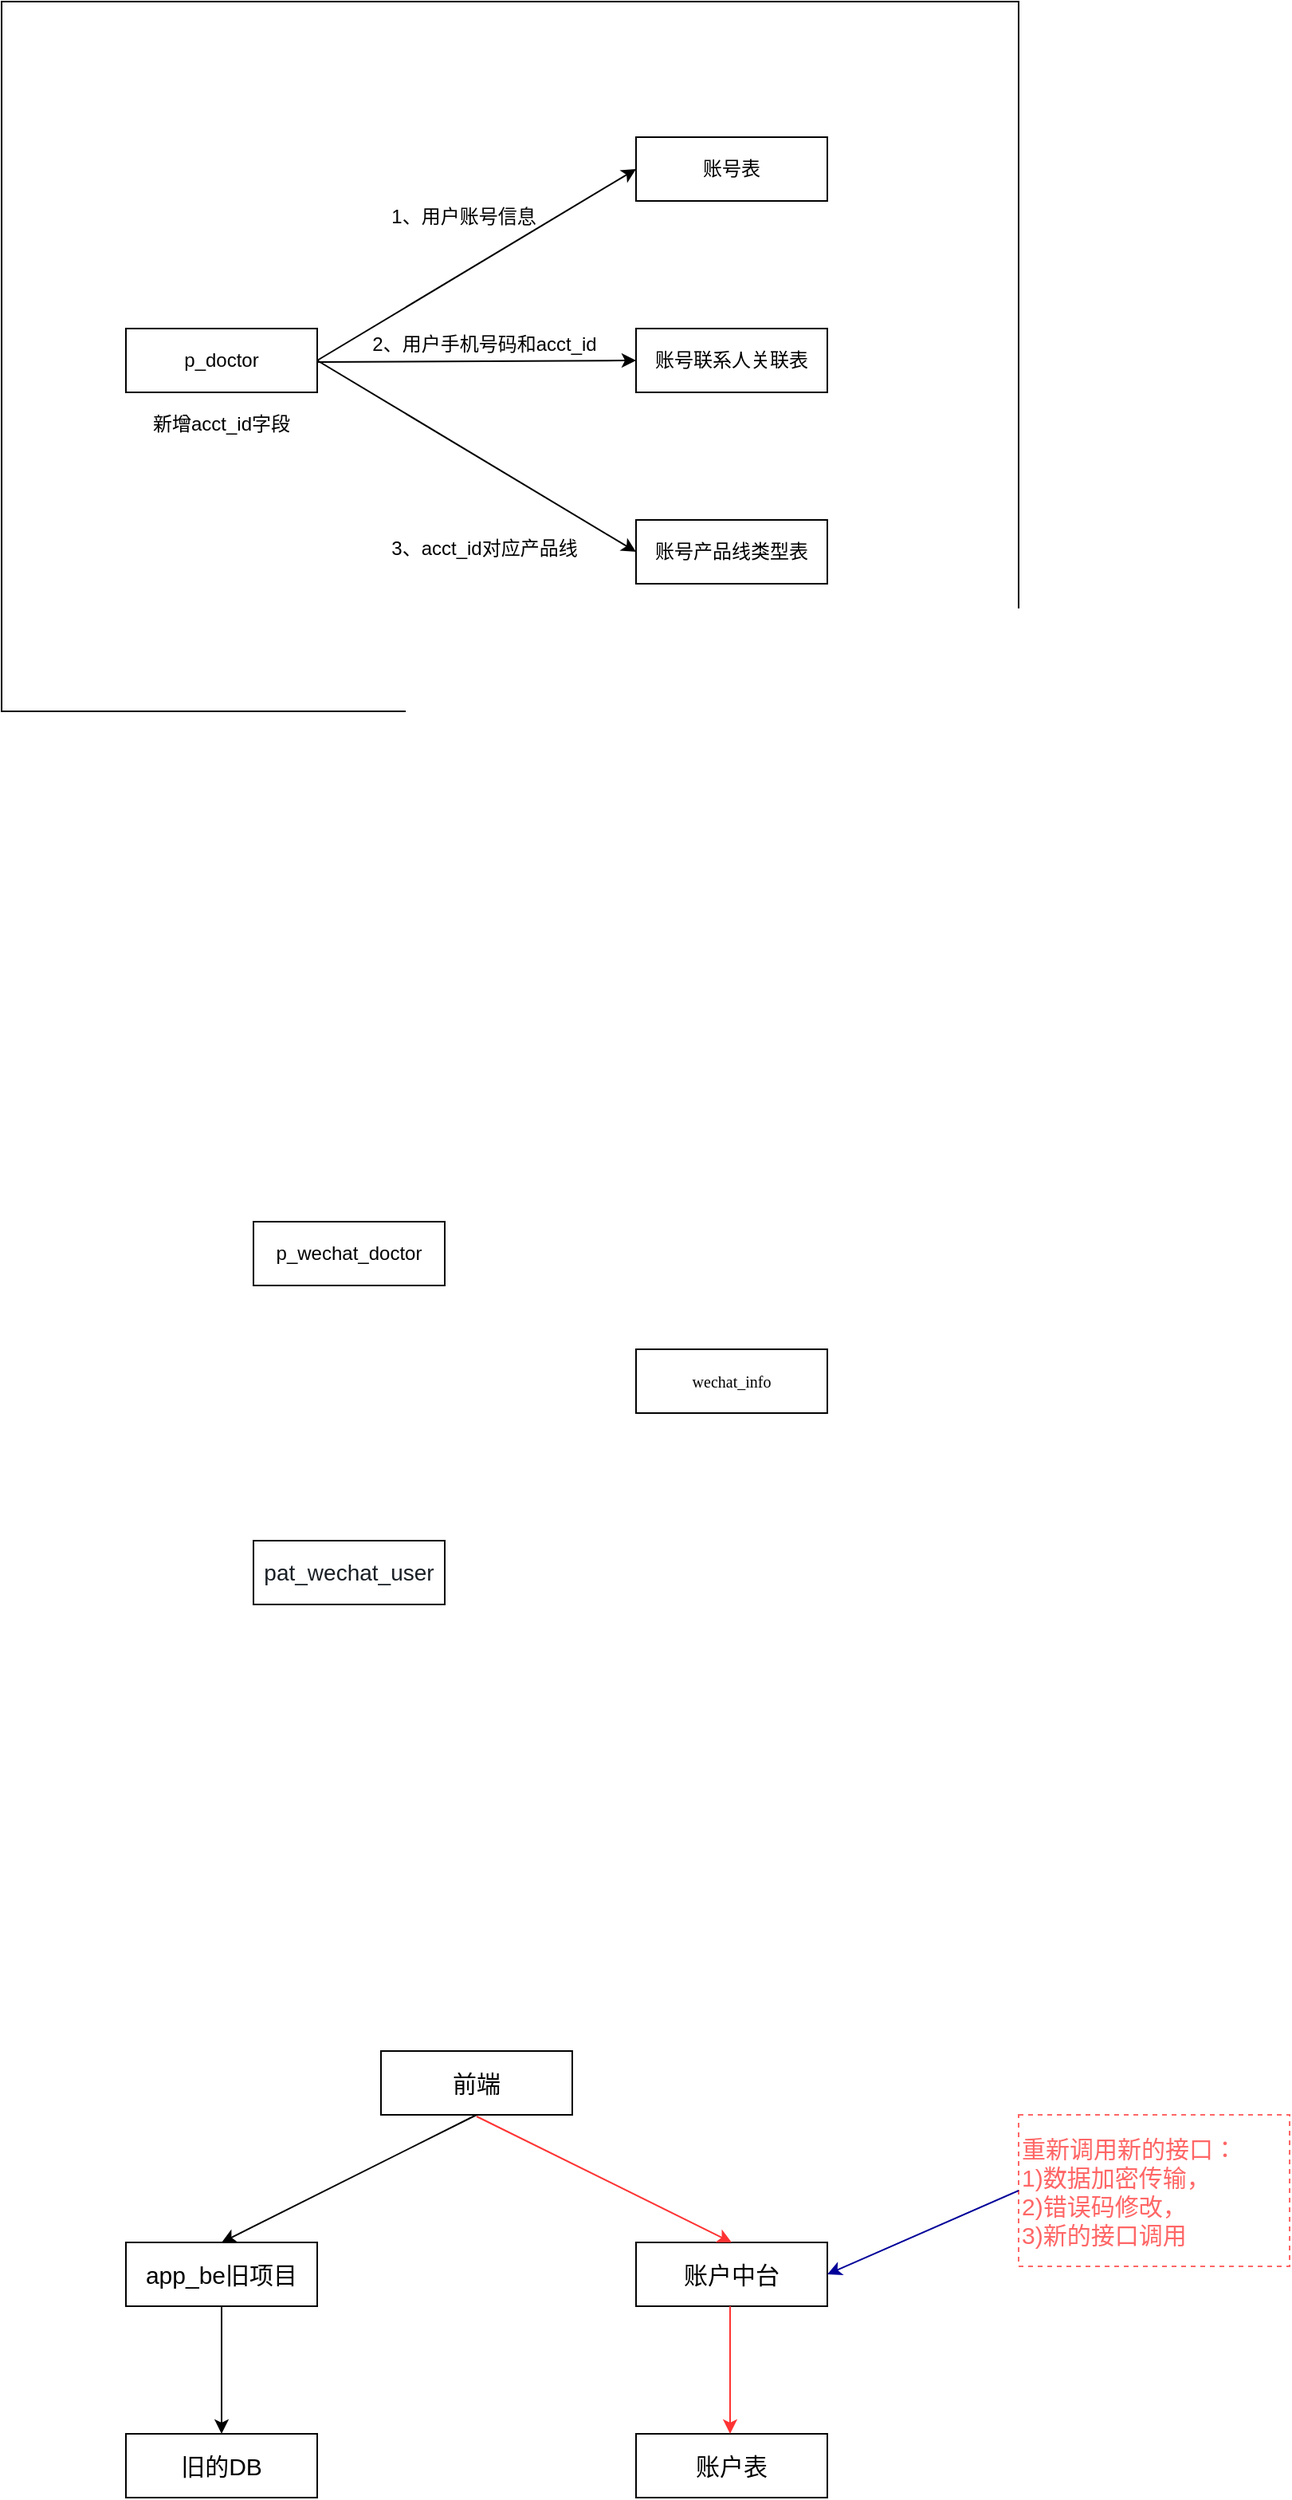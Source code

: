 <mxfile version="11.2.8" type="github" pages="1"><diagram id="DRimBEiEWbx6hpSQdGcS" name="第 1 页"><mxGraphModel dx="1016" dy="2125" grid="1" gridSize="10" guides="1" tooltips="1" connect="1" arrows="1" fold="1" page="1" pageScale="1" pageWidth="1169" pageHeight="1654" math="0" shadow="0"><root><mxCell id="0"/><mxCell id="1" parent="0"/><mxCell id="AAmWDD8CHpVYP5V_qYpv-16" value="" style="rounded=0;whiteSpace=wrap;html=1;" parent="1" vertex="1"><mxGeometry x="202" y="-5" width="638" height="445" as="geometry"/></mxCell><mxCell id="AAmWDD8CHpVYP5V_qYpv-1" value="p_doctor" style="rounded=0;whiteSpace=wrap;html=1;" parent="1" vertex="1"><mxGeometry x="280" y="200" width="120" height="40" as="geometry"/></mxCell><mxCell id="AAmWDD8CHpVYP5V_qYpv-2" value="新增acct_id字段" style="text;html=1;strokeColor=none;fillColor=none;align=center;verticalAlign=middle;whiteSpace=wrap;rounded=0;" parent="1" vertex="1"><mxGeometry x="290" y="250" width="100" height="20" as="geometry"/></mxCell><mxCell id="AAmWDD8CHpVYP5V_qYpv-4" value="&lt;span style=&quot;text-align: left&quot;&gt;账号表&lt;/span&gt;" style="rounded=0;whiteSpace=wrap;html=1;" parent="1" vertex="1"><mxGeometry x="600" y="80" width="120" height="40" as="geometry"/></mxCell><mxCell id="AAmWDD8CHpVYP5V_qYpv-5" value="&lt;span style=&quot;text-align: left&quot;&gt;账号联系人关联表&lt;/span&gt;" style="rounded=0;whiteSpace=wrap;html=1;" parent="1" vertex="1"><mxGeometry x="600" y="200" width="120" height="40" as="geometry"/></mxCell><mxCell id="AAmWDD8CHpVYP5V_qYpv-6" value="账号产品线类型表" style="rounded=0;whiteSpace=wrap;html=1;" parent="1" vertex="1"><mxGeometry x="600" y="320" width="120" height="40" as="geometry"/></mxCell><mxCell id="AAmWDD8CHpVYP5V_qYpv-7" value="" style="endArrow=classic;html=1;entryX=0;entryY=0.5;entryDx=0;entryDy=0;" parent="1" target="AAmWDD8CHpVYP5V_qYpv-4" edge="1"><mxGeometry width="50" height="50" relative="1" as="geometry"><mxPoint x="400" y="220" as="sourcePoint"/><mxPoint x="450" y="170" as="targetPoint"/></mxGeometry></mxCell><mxCell id="AAmWDD8CHpVYP5V_qYpv-8" value="2、用户手机号码和acct_id" style="text;html=1;strokeColor=none;fillColor=none;align=center;verticalAlign=middle;whiteSpace=wrap;rounded=0;" parent="1" vertex="1"><mxGeometry x="427" y="200" width="156" height="20" as="geometry"/></mxCell><mxCell id="AAmWDD8CHpVYP5V_qYpv-9" value="" style="endArrow=classic;html=1;entryX=0;entryY=0.5;entryDx=0;entryDy=0;exitX=1;exitY=0.5;exitDx=0;exitDy=0;" parent="1" target="AAmWDD8CHpVYP5V_qYpv-5" edge="1"><mxGeometry width="50" height="50" relative="1" as="geometry"><mxPoint x="400" y="221" as="sourcePoint"/><mxPoint x="520" y="221" as="targetPoint"/></mxGeometry></mxCell><mxCell id="AAmWDD8CHpVYP5V_qYpv-10" value="" style="endArrow=classic;html=1;entryX=0;entryY=0.5;entryDx=0;entryDy=0;exitX=1;exitY=0.5;exitDx=0;exitDy=0;" parent="1" source="AAmWDD8CHpVYP5V_qYpv-1" target="AAmWDD8CHpVYP5V_qYpv-6" edge="1"><mxGeometry width="50" height="50" relative="1" as="geometry"><mxPoint x="420" y="280" as="sourcePoint"/><mxPoint x="470" y="230" as="targetPoint"/></mxGeometry></mxCell><mxCell id="AAmWDD8CHpVYP5V_qYpv-11" value="1、用户账号信息" style="text;html=1;strokeColor=none;fillColor=none;align=center;verticalAlign=middle;whiteSpace=wrap;rounded=0;" parent="1" vertex="1"><mxGeometry x="427" y="120" width="130" height="20" as="geometry"/></mxCell><mxCell id="AAmWDD8CHpVYP5V_qYpv-12" value="3、acct_id对应产品线" style="text;html=1;strokeColor=none;fillColor=none;align=center;verticalAlign=middle;whiteSpace=wrap;rounded=0;" parent="1" vertex="1"><mxGeometry x="440" y="328" width="130" height="20" as="geometry"/></mxCell><mxCell id="AAmWDD8CHpVYP5V_qYpv-17" value="p_wechat_doctor" style="rounded=0;whiteSpace=wrap;html=1;" parent="1" vertex="1"><mxGeometry x="360" y="760" width="120" height="40" as="geometry"/></mxCell><mxCell id="AAmWDD8CHpVYP5V_qYpv-18" value="&lt;span style=&quot;color: rgb(25 , 31 , 37) ; font-family: &amp;#34;microsoft yahei&amp;#34; , &amp;#34;segoe ui&amp;#34; , , &amp;#34;roboto&amp;#34; , &amp;#34;droid sans&amp;#34; , &amp;#34;helvetica neue&amp;#34; , sans-serif , &amp;#34;tahoma&amp;#34; , &amp;#34;segoe ui symbol&amp;#34; ; font-size: 14px ; text-align: left ; white-space: pre-wrap ; background-color: rgb(255 , 255 , 255)&quot;&gt;pat_wechat_user&lt;/span&gt;" style="rounded=0;whiteSpace=wrap;html=1;" parent="1" vertex="1"><mxGeometry x="360" y="960" width="120" height="40" as="geometry"/></mxCell><mxCell id="AAmWDD8CHpVYP5V_qYpv-20" value="&lt;span lang=&quot;EN-US&quot; style=&quot;font-size: 7.5pt ; font-family: &amp;#34;consolas&amp;#34; ; border: 1pt none ; padding: 0cm&quot;&gt;wechat_info&lt;/span&gt;" style="rounded=0;whiteSpace=wrap;html=1;" parent="1" vertex="1"><mxGeometry x="600" y="840" width="120" height="40" as="geometry"/></mxCell><mxCell id="XPcjXEAHwUkFYatwMg5T-1" value="app_be旧项目" style="rounded=0;whiteSpace=wrap;html=1;fontSize=15;" vertex="1" parent="1"><mxGeometry x="280" y="1400" width="120" height="40" as="geometry"/></mxCell><mxCell id="XPcjXEAHwUkFYatwMg5T-2" value="账户中台" style="rounded=0;whiteSpace=wrap;html=1;fontSize=15;" vertex="1" parent="1"><mxGeometry x="600" y="1400" width="120" height="40" as="geometry"/></mxCell><mxCell id="XPcjXEAHwUkFYatwMg5T-3" value="前端" style="rounded=0;whiteSpace=wrap;html=1;fontSize=15;" vertex="1" parent="1"><mxGeometry x="440" y="1280" width="120" height="40" as="geometry"/></mxCell><mxCell id="XPcjXEAHwUkFYatwMg5T-4" value="旧的DB" style="rounded=0;whiteSpace=wrap;html=1;fontSize=15;" vertex="1" parent="1"><mxGeometry x="280" y="1520" width="120" height="40" as="geometry"/></mxCell><mxCell id="XPcjXEAHwUkFYatwMg5T-5" value="账户表" style="rounded=0;whiteSpace=wrap;html=1;fontSize=15;" vertex="1" parent="1"><mxGeometry x="600" y="1520" width="120" height="40" as="geometry"/></mxCell><mxCell id="XPcjXEAHwUkFYatwMg5T-8" value="" style="endArrow=classic;html=1;fontSize=15;entryX=0.5;entryY=0;entryDx=0;entryDy=0;exitX=0.5;exitY=1;exitDx=0;exitDy=0;" edge="1" parent="1" source="XPcjXEAHwUkFYatwMg5T-1" target="XPcjXEAHwUkFYatwMg5T-4"><mxGeometry width="50" height="50" relative="1" as="geometry"><mxPoint x="420" y="1470" as="sourcePoint"/><mxPoint x="470" y="1420" as="targetPoint"/></mxGeometry></mxCell><mxCell id="XPcjXEAHwUkFYatwMg5T-9" value="" style="endArrow=classic;html=1;fontSize=15;entryX=0.5;entryY=0;entryDx=0;entryDy=0;exitX=0.5;exitY=1;exitDx=0;exitDy=0;" edge="1" parent="1" source="XPcjXEAHwUkFYatwMg5T-3" target="XPcjXEAHwUkFYatwMg5T-1"><mxGeometry width="50" height="50" relative="1" as="geometry"><mxPoint x="500" y="1330" as="sourcePoint"/><mxPoint x="550" y="1360" as="targetPoint"/></mxGeometry></mxCell><mxCell id="XPcjXEAHwUkFYatwMg5T-10" value="" style="endArrow=classic;html=1;fontSize=15;entryX=0.5;entryY=0;entryDx=0;entryDy=0;fontColor=#000000;labelBackgroundColor=#000000;strokeColor=#FF3333;" edge="1" parent="1" target="XPcjXEAHwUkFYatwMg5T-2"><mxGeometry width="50" height="50" relative="1" as="geometry"><mxPoint x="500" y="1321" as="sourcePoint"/><mxPoint x="350" y="1410" as="targetPoint"/></mxGeometry></mxCell><mxCell id="XPcjXEAHwUkFYatwMg5T-12" value="" style="endArrow=classic;html=1;fontSize=15;entryX=0.5;entryY=0;entryDx=0;entryDy=0;exitX=0.5;exitY=1;exitDx=0;exitDy=0;strokeColor=#FF3333;" edge="1" parent="1"><mxGeometry width="50" height="50" relative="1" as="geometry"><mxPoint x="659" y="1440" as="sourcePoint"/><mxPoint x="659" y="1520" as="targetPoint"/></mxGeometry></mxCell><mxCell id="XPcjXEAHwUkFYatwMg5T-14" value="重新调用新的接口：&lt;br style=&quot;font-size: 15px&quot;&gt;1)数据加密传输，&lt;br&gt;2)错误码修改，&lt;br&gt;3)新的接口调用" style="rounded=0;whiteSpace=wrap;html=1;fontSize=15;fontColor=#FF6666;align=left;strokeColor=#FF6666;dashed=1;" vertex="1" parent="1"><mxGeometry x="840" y="1320" width="170" height="95" as="geometry"/></mxCell><mxCell id="XPcjXEAHwUkFYatwMg5T-15" value="" style="endArrow=classic;html=1;labelBackgroundColor=#000000;strokeColor=#000099;fontSize=15;fontColor=#FF6666;entryX=1;entryY=0.5;entryDx=0;entryDy=0;exitX=0;exitY=0.5;exitDx=0;exitDy=0;" edge="1" parent="1" source="XPcjXEAHwUkFYatwMg5T-14" target="XPcjXEAHwUkFYatwMg5T-2"><mxGeometry width="50" height="50" relative="1" as="geometry"><mxPoint x="830" y="1370" as="sourcePoint"/><mxPoint x="920" y="1460" as="targetPoint"/></mxGeometry></mxCell></root></mxGraphModel></diagram></mxfile>